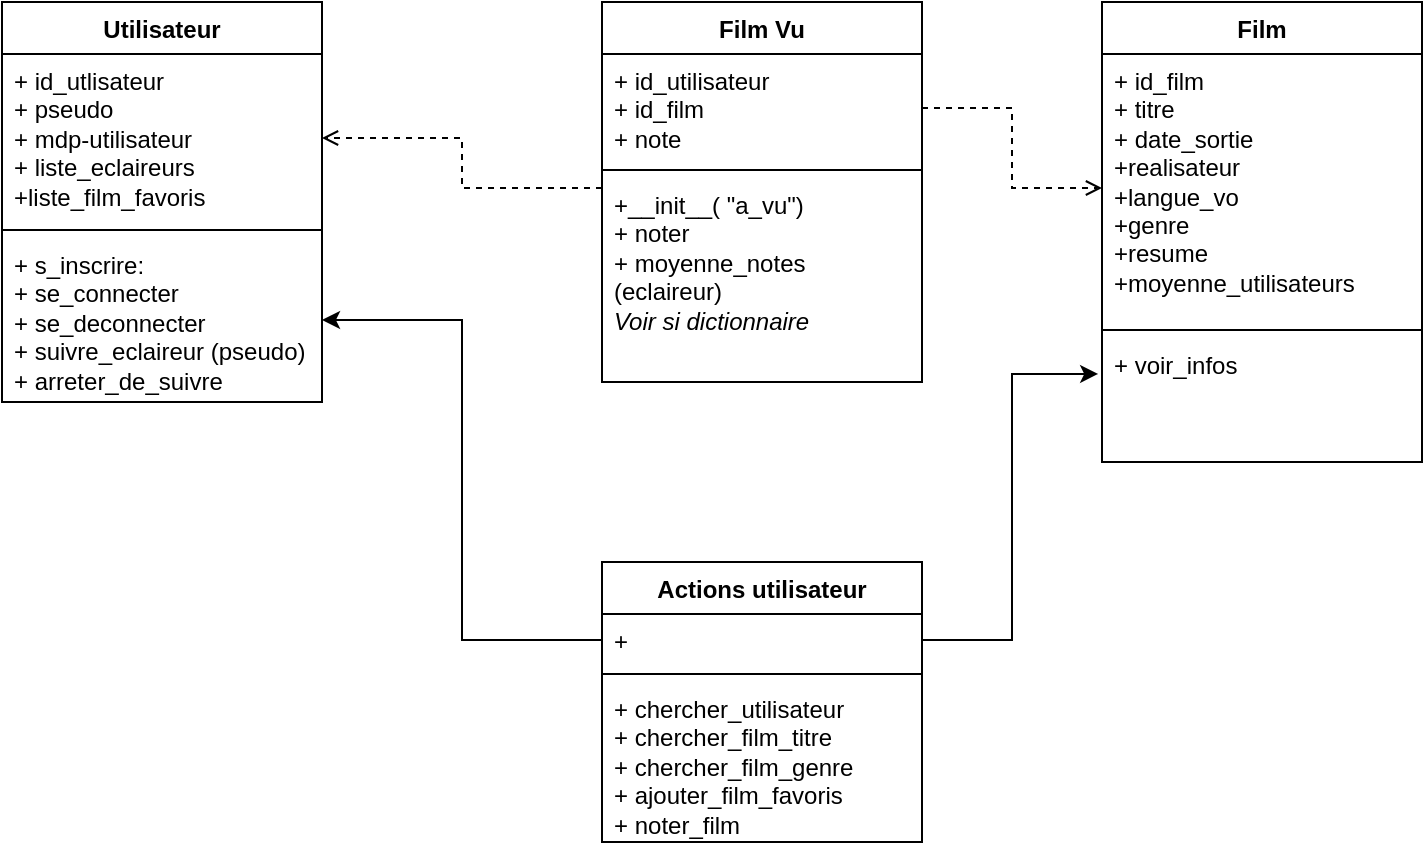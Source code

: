<mxfile version="24.7.13">
  <diagram name="Page-1" id="-lLpuW26wP0kKTF83kYT">
    <mxGraphModel dx="1426" dy="791" grid="1" gridSize="10" guides="1" tooltips="1" connect="1" arrows="1" fold="1" page="1" pageScale="1" pageWidth="827" pageHeight="1169" math="0" shadow="0">
      <root>
        <mxCell id="0" />
        <mxCell id="1" parent="0" />
        <mxCell id="Nlg_wDLqZmPlsAexhDsB-1" value="Utilisateur" style="swimlane;fontStyle=1;align=center;verticalAlign=top;childLayout=stackLayout;horizontal=1;startSize=26;horizontalStack=0;resizeParent=1;resizeParentMax=0;resizeLast=0;collapsible=1;marginBottom=0;whiteSpace=wrap;html=1;" vertex="1" parent="1">
          <mxGeometry x="70" y="440" width="160" height="200" as="geometry" />
        </mxCell>
        <mxCell id="Nlg_wDLqZmPlsAexhDsB-2" value="+ id_utlisateur&lt;div&gt;&lt;div&gt;+ pseudo&lt;/div&gt;&lt;div&gt;+ mdp-utilisateur&lt;/div&gt;&lt;div&gt;+ liste_eclaireurs&lt;/div&gt;&lt;/div&gt;&lt;div&gt;+liste_film_favoris&lt;/div&gt;" style="text;strokeColor=none;fillColor=none;align=left;verticalAlign=top;spacingLeft=4;spacingRight=4;overflow=hidden;rotatable=0;points=[[0,0.5],[1,0.5]];portConstraint=eastwest;whiteSpace=wrap;html=1;" vertex="1" parent="Nlg_wDLqZmPlsAexhDsB-1">
          <mxGeometry y="26" width="160" height="84" as="geometry" />
        </mxCell>
        <mxCell id="Nlg_wDLqZmPlsAexhDsB-3" value="" style="line;strokeWidth=1;fillColor=none;align=left;verticalAlign=middle;spacingTop=-1;spacingLeft=3;spacingRight=3;rotatable=0;labelPosition=right;points=[];portConstraint=eastwest;strokeColor=inherit;" vertex="1" parent="Nlg_wDLqZmPlsAexhDsB-1">
          <mxGeometry y="110" width="160" height="8" as="geometry" />
        </mxCell>
        <mxCell id="Nlg_wDLqZmPlsAexhDsB-4" value="+ s_inscrire:&lt;div&gt;+ se_connecter&lt;/div&gt;&lt;div&gt;+ se_deconnecter&lt;/div&gt;&lt;div&gt;+ suivre_eclaireur (pseudo)&lt;/div&gt;&lt;div&gt;+ arreter_de_suivre&lt;/div&gt;" style="text;strokeColor=none;fillColor=none;align=left;verticalAlign=top;spacingLeft=4;spacingRight=4;overflow=hidden;rotatable=0;points=[[0,0.5],[1,0.5]];portConstraint=eastwest;whiteSpace=wrap;html=1;" vertex="1" parent="Nlg_wDLqZmPlsAexhDsB-1">
          <mxGeometry y="118" width="160" height="82" as="geometry" />
        </mxCell>
        <mxCell id="Nlg_wDLqZmPlsAexhDsB-5" value="Film" style="swimlane;fontStyle=1;align=center;verticalAlign=top;childLayout=stackLayout;horizontal=1;startSize=26;horizontalStack=0;resizeParent=1;resizeParentMax=0;resizeLast=0;collapsible=1;marginBottom=0;whiteSpace=wrap;html=1;" vertex="1" parent="1">
          <mxGeometry x="620" y="440" width="160" height="230" as="geometry" />
        </mxCell>
        <mxCell id="Nlg_wDLqZmPlsAexhDsB-6" value="+ id_film&lt;div&gt;+ titre&lt;br&gt;&lt;div&gt;+ date_sortie&lt;/div&gt;&lt;div&gt;+realisateur&lt;/div&gt;&lt;div&gt;+langue_vo&lt;/div&gt;&lt;div&gt;+genre&lt;/div&gt;&lt;div&gt;+resume&lt;/div&gt;&lt;div&gt;+moyenne_utilisateurs&amp;nbsp;&lt;/div&gt;&lt;/div&gt;" style="text;strokeColor=none;fillColor=none;align=left;verticalAlign=top;spacingLeft=4;spacingRight=4;overflow=hidden;rotatable=0;points=[[0,0.5],[1,0.5]];portConstraint=eastwest;whiteSpace=wrap;html=1;" vertex="1" parent="Nlg_wDLqZmPlsAexhDsB-5">
          <mxGeometry y="26" width="160" height="134" as="geometry" />
        </mxCell>
        <mxCell id="Nlg_wDLqZmPlsAexhDsB-7" value="" style="line;strokeWidth=1;fillColor=none;align=left;verticalAlign=middle;spacingTop=-1;spacingLeft=3;spacingRight=3;rotatable=0;labelPosition=right;points=[];portConstraint=eastwest;strokeColor=inherit;" vertex="1" parent="Nlg_wDLqZmPlsAexhDsB-5">
          <mxGeometry y="160" width="160" height="8" as="geometry" />
        </mxCell>
        <mxCell id="Nlg_wDLqZmPlsAexhDsB-8" value="&lt;div&gt;+ voir_infos&lt;/div&gt;&lt;div&gt;&lt;br&gt;&lt;/div&gt;" style="text;strokeColor=none;fillColor=none;align=left;verticalAlign=top;spacingLeft=4;spacingRight=4;overflow=hidden;rotatable=0;points=[[0,0.5],[1,0.5]];portConstraint=eastwest;whiteSpace=wrap;html=1;" vertex="1" parent="Nlg_wDLqZmPlsAexhDsB-5">
          <mxGeometry y="168" width="160" height="62" as="geometry" />
        </mxCell>
        <mxCell id="Nlg_wDLqZmPlsAexhDsB-9" value="Film Vu" style="swimlane;fontStyle=1;align=center;verticalAlign=top;childLayout=stackLayout;horizontal=1;startSize=26;horizontalStack=0;resizeParent=1;resizeParentMax=0;resizeLast=0;collapsible=1;marginBottom=0;whiteSpace=wrap;html=1;" vertex="1" parent="1">
          <mxGeometry x="370" y="440" width="160" height="190" as="geometry" />
        </mxCell>
        <mxCell id="Nlg_wDLqZmPlsAexhDsB-10" value="+ id_utilisateur&lt;div&gt;+ id_film&lt;/div&gt;&lt;div&gt;+ note&lt;/div&gt;" style="text;strokeColor=none;fillColor=none;align=left;verticalAlign=top;spacingLeft=4;spacingRight=4;overflow=hidden;rotatable=0;points=[[0,0.5],[1,0.5]];portConstraint=eastwest;whiteSpace=wrap;html=1;" vertex="1" parent="Nlg_wDLqZmPlsAexhDsB-9">
          <mxGeometry y="26" width="160" height="54" as="geometry" />
        </mxCell>
        <mxCell id="Nlg_wDLqZmPlsAexhDsB-11" value="" style="line;strokeWidth=1;fillColor=none;align=left;verticalAlign=middle;spacingTop=-1;spacingLeft=3;spacingRight=3;rotatable=0;labelPosition=right;points=[];portConstraint=eastwest;strokeColor=inherit;" vertex="1" parent="Nlg_wDLqZmPlsAexhDsB-9">
          <mxGeometry y="80" width="160" height="8" as="geometry" />
        </mxCell>
        <mxCell id="Nlg_wDLqZmPlsAexhDsB-12" value="&lt;div&gt;+__init__( &quot;a_vu&quot;)&lt;br&gt;&lt;/div&gt;+ noter&lt;div&gt;+ moyenne_notes (eclaireur)&lt;/div&gt;&lt;div&gt;&lt;i&gt;Voir si dictionnaire&lt;/i&gt;&lt;/div&gt;" style="text;strokeColor=none;fillColor=none;align=left;verticalAlign=top;spacingLeft=4;spacingRight=4;overflow=hidden;rotatable=0;points=[[0,0.5],[1,0.5]];portConstraint=eastwest;whiteSpace=wrap;html=1;" vertex="1" parent="Nlg_wDLqZmPlsAexhDsB-9">
          <mxGeometry y="88" width="160" height="102" as="geometry" />
        </mxCell>
        <mxCell id="Nlg_wDLqZmPlsAexhDsB-14" value="Actions utilisateur" style="swimlane;fontStyle=1;align=center;verticalAlign=top;childLayout=stackLayout;horizontal=1;startSize=26;horizontalStack=0;resizeParent=1;resizeParentMax=0;resizeLast=0;collapsible=1;marginBottom=0;whiteSpace=wrap;html=1;" vertex="1" parent="1">
          <mxGeometry x="370" y="720" width="160" height="140" as="geometry" />
        </mxCell>
        <mxCell id="Nlg_wDLqZmPlsAexhDsB-15" value="+&amp;nbsp;" style="text;strokeColor=none;fillColor=none;align=left;verticalAlign=top;spacingLeft=4;spacingRight=4;overflow=hidden;rotatable=0;points=[[0,0.5],[1,0.5]];portConstraint=eastwest;whiteSpace=wrap;html=1;" vertex="1" parent="Nlg_wDLqZmPlsAexhDsB-14">
          <mxGeometry y="26" width="160" height="26" as="geometry" />
        </mxCell>
        <mxCell id="Nlg_wDLqZmPlsAexhDsB-16" value="" style="line;strokeWidth=1;fillColor=none;align=left;verticalAlign=middle;spacingTop=-1;spacingLeft=3;spacingRight=3;rotatable=0;labelPosition=right;points=[];portConstraint=eastwest;strokeColor=inherit;" vertex="1" parent="Nlg_wDLqZmPlsAexhDsB-14">
          <mxGeometry y="52" width="160" height="8" as="geometry" />
        </mxCell>
        <mxCell id="Nlg_wDLqZmPlsAexhDsB-17" value="+ chercher_utilisateur&lt;div&gt;+ chercher_film_titre&lt;/div&gt;&lt;div&gt;+ chercher_film_genre&lt;/div&gt;&lt;div&gt;+ ajouter_film_favoris&lt;/div&gt;&lt;div&gt;+ noter_film&lt;/div&gt;" style="text;strokeColor=none;fillColor=none;align=left;verticalAlign=top;spacingLeft=4;spacingRight=4;overflow=hidden;rotatable=0;points=[[0,0.5],[1,0.5]];portConstraint=eastwest;whiteSpace=wrap;html=1;" vertex="1" parent="Nlg_wDLqZmPlsAexhDsB-14">
          <mxGeometry y="60" width="160" height="80" as="geometry" />
        </mxCell>
        <mxCell id="Nlg_wDLqZmPlsAexhDsB-19" style="edgeStyle=orthogonalEdgeStyle;rounded=0;orthogonalLoop=1;jettySize=auto;html=1;exitX=0;exitY=0.049;exitDx=0;exitDy=0;entryX=1;entryY=0.5;entryDx=0;entryDy=0;dashed=1;endArrow=open;endFill=0;exitPerimeter=0;" edge="1" parent="1" source="Nlg_wDLqZmPlsAexhDsB-12" target="Nlg_wDLqZmPlsAexhDsB-2">
          <mxGeometry relative="1" as="geometry" />
        </mxCell>
        <mxCell id="Nlg_wDLqZmPlsAexhDsB-20" value="" style="edgeStyle=orthogonalEdgeStyle;rounded=0;orthogonalLoop=1;jettySize=auto;html=1;dashed=1;endArrow=open;endFill=0;" edge="1" parent="1" source="Nlg_wDLqZmPlsAexhDsB-10" target="Nlg_wDLqZmPlsAexhDsB-6">
          <mxGeometry relative="1" as="geometry" />
        </mxCell>
        <mxCell id="Nlg_wDLqZmPlsAexhDsB-21" style="edgeStyle=orthogonalEdgeStyle;rounded=0;orthogonalLoop=1;jettySize=auto;html=1;exitX=0;exitY=0.5;exitDx=0;exitDy=0;entryX=1;entryY=0.5;entryDx=0;entryDy=0;" edge="1" parent="1" source="Nlg_wDLqZmPlsAexhDsB-15" target="Nlg_wDLqZmPlsAexhDsB-4">
          <mxGeometry relative="1" as="geometry" />
        </mxCell>
        <mxCell id="Nlg_wDLqZmPlsAexhDsB-22" style="edgeStyle=orthogonalEdgeStyle;rounded=0;orthogonalLoop=1;jettySize=auto;html=1;exitX=1;exitY=0.5;exitDx=0;exitDy=0;entryX=-0.012;entryY=0.29;entryDx=0;entryDy=0;entryPerimeter=0;" edge="1" parent="1" source="Nlg_wDLqZmPlsAexhDsB-15" target="Nlg_wDLqZmPlsAexhDsB-8">
          <mxGeometry relative="1" as="geometry" />
        </mxCell>
      </root>
    </mxGraphModel>
  </diagram>
</mxfile>
